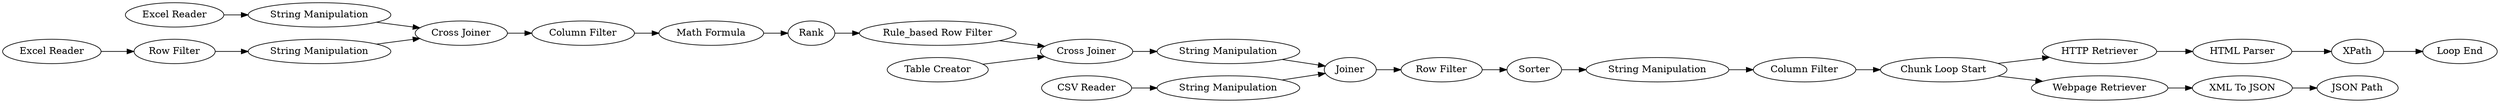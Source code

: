 digraph {
	1 [label="Excel Reader"]
	2 [label="Excel Reader"]
	4 [label="Cross Joiner"]
	5 [label="Cross Joiner"]
	6 [label="Table Creator"]
	7 [label="Math Formula"]
	8 [label="Column Filter"]
	14 [label="String Manipulation"]
	15 [label="String Manipulation"]
	17 [label="String Manipulation"]
	18 [label="String Manipulation"]
	20 [label="Row Filter"]
	21 [label=Sorter]
	22 [label=Rank]
	23 [label="Rule_based Row Filter"]
	24 [label="Row Filter"]
	25 [label="String Manipulation"]
	26 [label="Column Filter"]
	28 [label=Joiner]
	29 [label="HTTP Retriever"]
	30 [label="Chunk Loop Start"]
	31 [label="Webpage Retriever"]
	32 [label="XML To JSON"]
	33 [label="JSON Path"]
	34 [label="HTML Parser"]
	35 [label=XPath]
	36 [label="Loop End"]
	38 [label="CSV Reader"]
	1 -> 14
	2 -> 24
	4 -> 8
	5 -> 18
	6 -> 5
	7 -> 22
	8 -> 7
	14 -> 4
	15 -> 4
	17 -> 28
	18 -> 28
	20 -> 21
	21 -> 25
	22 -> 23
	23 -> 5
	24 -> 15
	25 -> 26
	26 -> 30
	28 -> 20
	29 -> 34
	30 -> 31
	30 -> 29
	31 -> 32
	32 -> 33
	34 -> 35
	35 -> 36
	38 -> 17
	rankdir=LR
}
